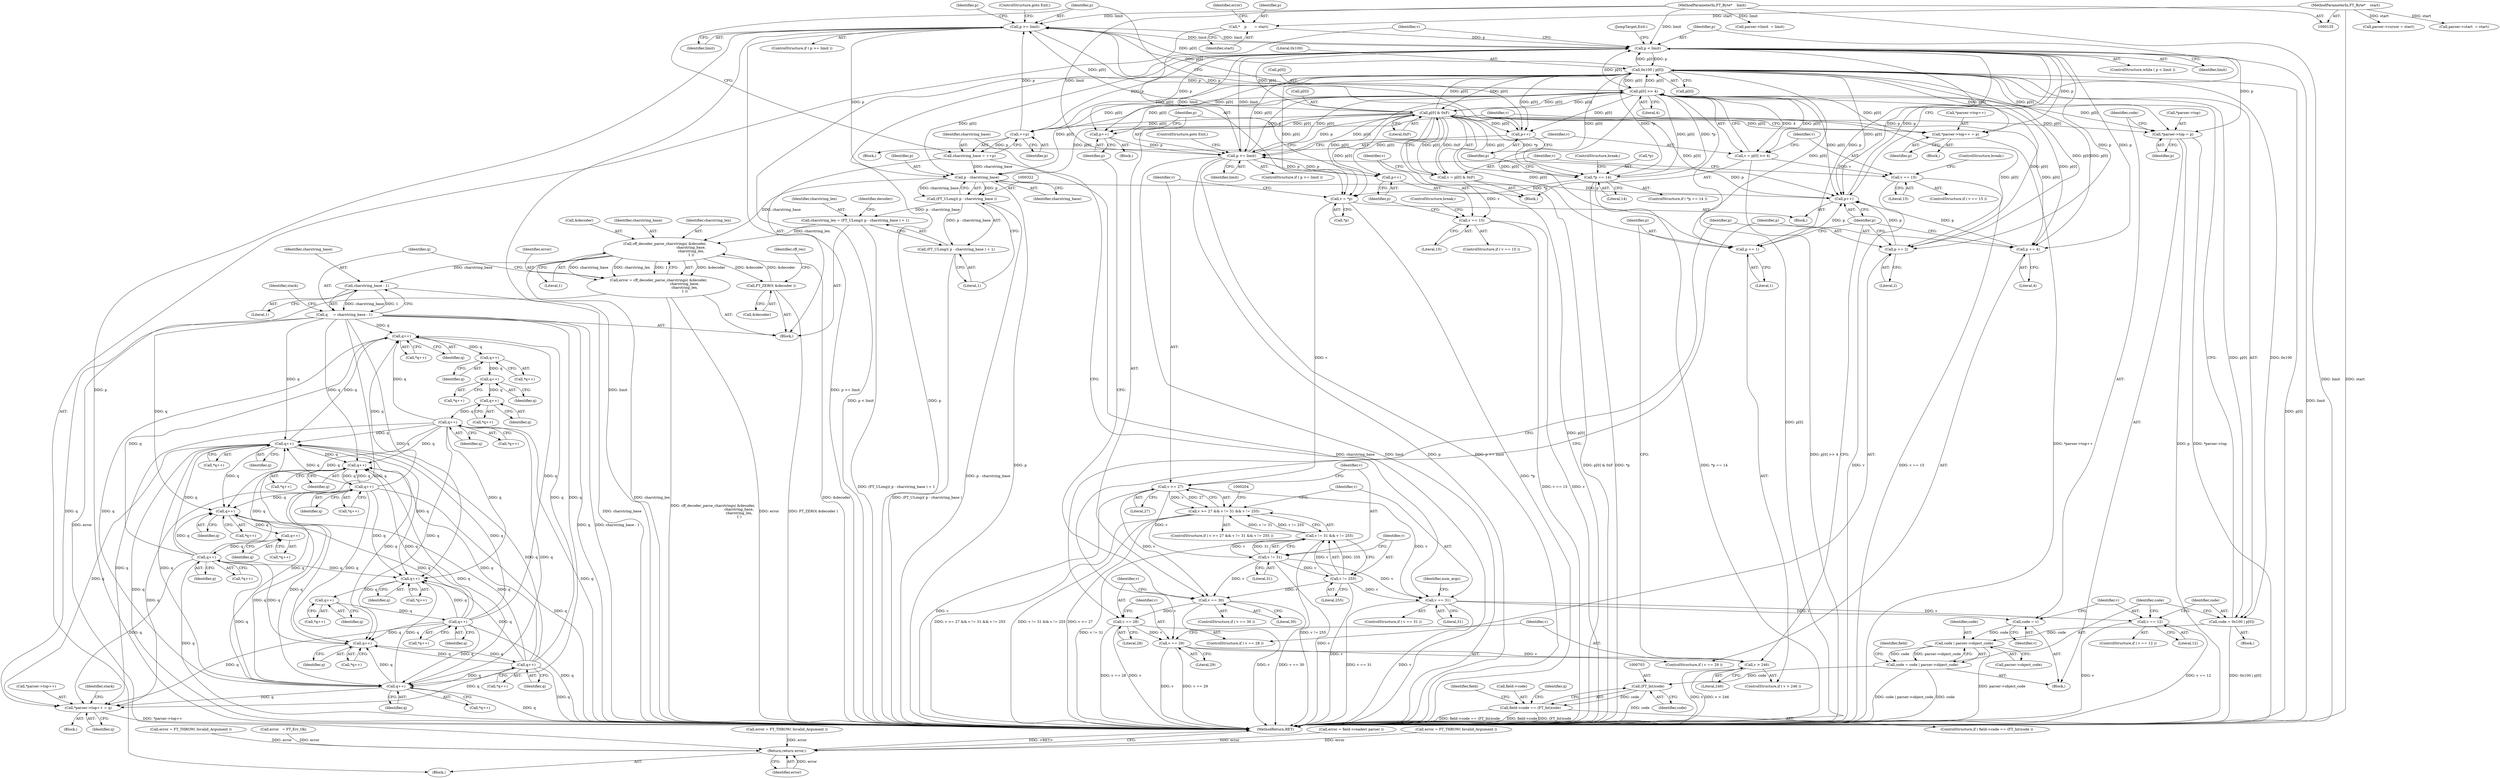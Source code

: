 digraph "1_savannah_beecf80a6deecbaf5d264d4f864451bde4fe98b8@pointer" {
"1000306" [label="(Call,p >= limit)"];
"1000675" [label="(Call,0x100 | p[0])"];
"1000239" [label="(Call,p[0] >> 4)"];
"1000251" [label="(Call,p[0] & 0xF)"];
"1000233" [label="(Call,p >= limit)"];
"1000261" [label="(Call,p++)"];
"1000228" [label="(Call,p++)"];
"1000179" [label="(Call,p < limit)"];
"1000141" [label="(Call,*    p       = start)"];
"1000137" [label="(MethodParameterIn,FT_Byte*    start)"];
"1000988" [label="(Call,p++)"];
"1000284" [label="(Call,p += 1)"];
"1000268" [label="(Call,p += 2)"];
"1000323" [label="(Call,p - charstring_base)"];
"1000306" [label="(Call,p >= limit)"];
"1000301" [label="(Call,++p)"];
"1000316" [label="(Call,p++)"];
"1000138" [label="(MethodParameterIn,FT_Byte*    limit)"];
"1000299" [label="(Call,charstring_base = ++p)"];
"1000276" [label="(Call,p += 4)"];
"1000311" [label="(Call,*p == 14)"];
"1000216" [label="(Call,*parser->top++ = p)"];
"1000184" [label="(Call,v = *p)"];
"1000190" [label="(Call,v >= 27)"];
"1000189" [label="(Call,v >= 27 && v != 31 && v != 255)"];
"1000194" [label="(Call,v != 31)"];
"1000193" [label="(Call,v != 31 && v != 255)"];
"1000197" [label="(Call,v != 255)"];
"1000224" [label="(Call,v == 30)"];
"1000265" [label="(Call,v == 28)"];
"1000273" [label="(Call,v == 29)"];
"1000281" [label="(Call,v > 246)"];
"1000289" [label="(Call,v == 31)"];
"1000665" [label="(Call,code = v)"];
"1000682" [label="(Call,code | parser->object_code)"];
"1000680" [label="(Call,code = code | parser->object_code)"];
"1000702" [label="(Call,(FT_Int)code)"];
"1000698" [label="(Call,field->code == (FT_Int)code)"];
"1000669" [label="(Call,v == 12)"];
"1000237" [label="(Call,v = p[0] >> 4)"];
"1000245" [label="(Call,v == 15)"];
"1000249" [label="(Call,v = p[0] & 0xF)"];
"1000257" [label="(Call,v == 15)"];
"1000321" [label="(Call,(FT_ULong)( p - charstring_base ))"];
"1000318" [label="(Call,charstring_len = (FT_ULong)( p - charstring_base ) + 1)"];
"1000363" [label="(Call,cff_decoder_parse_charstrings( &decoder,\n                                               charstring_base,\n                                               charstring_len,\n                                               1 ))"];
"1000327" [label="(Call,FT_ZERO( &decoder ))"];
"1000361" [label="(Call,error = cff_decoder_parse_charstrings( &decoder,\n                                               charstring_base,\n                                               charstring_len,\n                                               1 ))"];
"1000991" [label="(Return,return error;)"];
"1000371" [label="(Call,charstring_base - 1)"];
"1000369" [label="(Call,q     = charstring_base - 1)"];
"1000403" [label="(Call,*parser->top++ = q)"];
"1000452" [label="(Call,q++)"];
"1000457" [label="(Call,q++)"];
"1000466" [label="(Call,q++)"];
"1000475" [label="(Call,q++)"];
"1000484" [label="(Call,q++)"];
"1000503" [label="(Call,q++)"];
"1000518" [label="(Call,q++)"];
"1000531" [label="(Call,q++)"];
"1000550" [label="(Call,q++)"];
"1000555" [label="(Call,q++)"];
"1000564" [label="(Call,q++)"];
"1000579" [label="(Call,q++)"];
"1000594" [label="(Call,q++)"];
"1000607" [label="(Call,q++)"];
"1000620" [label="(Call,q++)"];
"1000625" [label="(Call,q++)"];
"1000634" [label="(Call,q++)"];
"1000320" [label="(Call,(FT_ULong)( p - charstring_base ) + 1)"];
"1000659" [label="(Call,*parser->top = p)"];
"1000673" [label="(Call,code = 0x100 | p[0])"];
"1000990" [label="(JumpTarget,Exit:)"];
"1000243" [label="(Literal,4)"];
"1000231" [label="(Block,)"];
"1000269" [label="(Identifier,p)"];
"1000229" [label="(Identifier,p)"];
"1000321" [label="(Call,(FT_ULong)( p - charstring_base ))"];
"1000200" [label="(Block,)"];
"1000222" [label="(Identifier,p)"];
"1000332" [label="(Identifier,cff_rec)"];
"1000452" [label="(Call,q++)"];
"1000284" [label="(Call,p += 1)"];
"1000660" [label="(Call,*parser->top)"];
"1000314" [label="(Literal,14)"];
"1000256" [label="(ControlStructure,if ( v == 15 ))"];
"1000554" [label="(Call,*q++)"];
"1000659" [label="(Call,*parser->top = p)"];
"1000266" [label="(Identifier,v)"];
"1000249" [label="(Call,v = p[0] & 0xF)"];
"1000262" [label="(Identifier,p)"];
"1000484" [label="(Call,q++)"];
"1000225" [label="(Identifier,v)"];
"1000672" [label="(Block,)"];
"1000404" [label="(Call,*parser->top++)"];
"1000283" [label="(Literal,246)"];
"1000994" [label="(Call,error = FT_THROW( Invalid_Argument ))"];
"1000709" [label="(Identifier,q)"];
"1000966" [label="(Call,error = field->reader( parser ))"];
"1000178" [label="(ControlStructure,while ( p < limit ))"];
"1000278" [label="(Literal,4)"];
"1000199" [label="(Literal,255)"];
"1000413" [label="(Identifier,stack)"];
"1000246" [label="(Identifier,v)"];
"1000580" [label="(Identifier,q)"];
"1000518" [label="(Call,q++)"];
"1000137" [label="(MethodParameterIn,FT_Byte*    start)"];
"1000289" [label="(Call,v == 31)"];
"1001000" [label="(Call,error = FT_THROW( Invalid_Argument ))"];
"1000188" [label="(ControlStructure,if ( v >= 27 && v != 31 && v != 255 ))"];
"1000370" [label="(Identifier,q)"];
"1000305" [label="(ControlStructure,if ( p >= limit ))"];
"1000228" [label="(Call,p++)"];
"1000309" [label="(ControlStructure,goto Exit;)"];
"1000259" [label="(Literal,15)"];
"1000234" [label="(Identifier,p)"];
"1000317" [label="(Identifier,p)"];
"1000620" [label="(Call,q++)"];
"1000319" [label="(Identifier,charstring_len)"];
"1000257" [label="(Call,v == 15)"];
"1000371" [label="(Call,charstring_base - 1)"];
"1000530" [label="(Call,*q++)"];
"1000550" [label="(Call,q++)"];
"1000316" [label="(Call,p++)"];
"1000311" [label="(Call,*p == 14)"];
"1000146" [label="(Identifier,error)"];
"1000292" [label="(Block,)"];
"1000275" [label="(Literal,29)"];
"1000328" [label="(Call,&decoder)"];
"1000465" [label="(Call,*q++)"];
"1000323" [label="(Call,p - charstring_base)"];
"1000280" [label="(ControlStructure,if ( v > 246 ))"];
"1000310" [label="(ControlStructure,if ( *p == 14 ))"];
"1000195" [label="(Identifier,v)"];
"1000665" [label="(Call,code = v)"];
"1000666" [label="(Identifier,code)"];
"1000245" [label="(Call,v == 15)"];
"1000403" [label="(Call,*parser->top++ = q)"];
"1000179" [label="(Call,p < limit)"];
"1000227" [label="(Block,)"];
"1000329" [label="(Identifier,decoder)"];
"1001011" [label="(MethodReturn,RET)"];
"1000474" [label="(Call,*q++)"];
"1000180" [label="(Identifier,p)"];
"1000626" [label="(Identifier,q)"];
"1000676" [label="(Literal,0x100)"];
"1000635" [label="(Identifier,q)"];
"1000173" [label="(Call,parser->cursor = start)"];
"1000325" [label="(Identifier,charstring_base)"];
"1000992" [label="(Identifier,error)"];
"1000451" [label="(Call,*q++)"];
"1000313" [label="(Identifier,p)"];
"1000519" [label="(Identifier,q)"];
"1000466" [label="(Call,q++)"];
"1000226" [label="(Literal,30)"];
"1000634" [label="(Call,q++)"];
"1000551" [label="(Identifier,q)"];
"1000244" [label="(ControlStructure,if ( v == 15 ))"];
"1000476" [label="(Identifier,q)"];
"1000555" [label="(Call,q++)"];
"1000264" [label="(ControlStructure,if ( v == 28 ))"];
"1000190" [label="(Call,v >= 27)"];
"1000633" [label="(Call,*q++)"];
"1001006" [label="(Call,error = FT_THROW( Invalid_Argument ))"];
"1000621" [label="(Identifier,q)"];
"1000261" [label="(Call,p++)"];
"1000138" [label="(MethodParameterIn,FT_Byte*    limit)"];
"1000607" [label="(Call,q++)"];
"1000304" [label="(Block,)"];
"1000143" [label="(Identifier,start)"];
"1000302" [label="(Identifier,p)"];
"1000644" [label="(Block,)"];
"1000606" [label="(Call,*q++)"];
"1000308" [label="(Identifier,limit)"];
"1000216" [label="(Call,*parser->top++ = p)"];
"1000285" [label="(Identifier,p)"];
"1000682" [label="(Call,code | parser->object_code)"];
"1000247" [label="(Literal,15)"];
"1000475" [label="(Call,q++)"];
"1000184" [label="(Call,v = *p)"];
"1000291" [label="(Literal,31)"];
"1000238" [label="(Identifier,v)"];
"1000367" [label="(Identifier,charstring_len)"];
"1000141" [label="(Call,*    p       = start)"];
"1000277" [label="(Identifier,p)"];
"1000250" [label="(Identifier,v)"];
"1000504" [label="(Identifier,q)"];
"1000988" [label="(Call,p++)"];
"1000624" [label="(Call,*q++)"];
"1000268" [label="(Call,p += 2)"];
"1000532" [label="(Identifier,q)"];
"1000191" [label="(Identifier,v)"];
"1000301" [label="(Call,++p)"];
"1000260" [label="(ControlStructure,break;)"];
"1000273" [label="(Call,v == 29)"];
"1000689" [label="(Identifier,field)"];
"1000698" [label="(Call,field->code == (FT_Int)code)"];
"1000288" [label="(ControlStructure,if ( v == 31 ))"];
"1000139" [label="(Block,)"];
"1000232" [label="(ControlStructure,if ( p >= limit ))"];
"1000251" [label="(Call,p[0] & 0xF)"];
"1000307" [label="(Identifier,p)"];
"1000318" [label="(Call,charstring_len = (FT_ULong)( p - charstring_base ) + 1)"];
"1000683" [label="(Identifier,code)"];
"1000324" [label="(Identifier,p)"];
"1000563" [label="(Call,*q++)"];
"1000270" [label="(Literal,2)"];
"1000233" [label="(Call,p >= limit)"];
"1000192" [label="(Literal,27)"];
"1000375" [label="(Identifier,stack)"];
"1000363" [label="(Call,cff_decoder_parse_charstrings( &decoder,\n                                               charstring_base,\n                                               charstring_len,\n                                               1 ))"];
"1000680" [label="(Call,code = code | parser->object_code)"];
"1000457" [label="(Call,q++)"];
"1000458" [label="(Identifier,q)"];
"1000565" [label="(Identifier,q)"];
"1000456" [label="(Call,*q++)"];
"1000385" [label="(Block,)"];
"1000198" [label="(Identifier,v)"];
"1000364" [label="(Call,&decoder)"];
"1000186" [label="(Call,*p)"];
"1000315" [label="(ControlStructure,break;)"];
"1000991" [label="(Return,return error;)"];
"1000193" [label="(Call,v != 31 && v != 255)"];
"1000306" [label="(Call,p >= limit)"];
"1000362" [label="(Identifier,error)"];
"1000664" [label="(Identifier,p)"];
"1000366" [label="(Identifier,charstring_base)"];
"1000704" [label="(Identifier,code)"];
"1000595" [label="(Identifier,q)"];
"1000326" [label="(Literal,1)"];
"1000267" [label="(Literal,28)"];
"1000668" [label="(ControlStructure,if ( v == 12 ))"];
"1000368" [label="(Literal,1)"];
"1000453" [label="(Identifier,q)"];
"1000217" [label="(Call,*parser->top++)"];
"1000549" [label="(Call,*q++)"];
"1000619" [label="(Call,*q++)"];
"1000185" [label="(Identifier,v)"];
"1000265" [label="(Call,v == 28)"];
"1000556" [label="(Identifier,q)"];
"1000695" [label="(Identifier,field)"];
"1000681" [label="(Identifier,code)"];
"1000239" [label="(Call,p[0] >> 4)"];
"1000697" [label="(ControlStructure,if ( field->code == (FT_Int)code ))"];
"1000189" [label="(Call,v >= 27 && v != 31 && v != 255)"];
"1000608" [label="(Identifier,q)"];
"1000168" [label="(Call,parser->limit  = limit)"];
"1000182" [label="(Block,)"];
"1000272" [label="(ControlStructure,if ( v == 29 ))"];
"1000258" [label="(Identifier,v)"];
"1000290" [label="(Identifier,v)"];
"1000674" [label="(Identifier,code)"];
"1000300" [label="(Identifier,charstring_base)"];
"1000197" [label="(Call,v != 255)"];
"1000281" [label="(Call,v > 246)"];
"1000531" [label="(Call,q++)"];
"1000276" [label="(Call,p += 4)"];
"1000648" [label="(Identifier,num_args)"];
"1000299" [label="(Call,charstring_base = ++p)"];
"1000223" [label="(ControlStructure,if ( v == 30 ))"];
"1000373" [label="(Literal,1)"];
"1000237" [label="(Call,v = p[0] >> 4)"];
"1000593" [label="(Call,*q++)"];
"1000235" [label="(Identifier,limit)"];
"1000671" [label="(Literal,12)"];
"1000145" [label="(Call,error   = FT_Err_Ok)"];
"1000194" [label="(Call,v != 31)"];
"1000274" [label="(Identifier,v)"];
"1000485" [label="(Identifier,q)"];
"1000327" [label="(Call,FT_ZERO( &decoder ))"];
"1000248" [label="(ControlStructure,break;)"];
"1000286" [label="(Literal,1)"];
"1000252" [label="(Call,p[0])"];
"1000684" [label="(Call,parser->object_code)"];
"1000502" [label="(Call,*q++)"];
"1000361" [label="(Call,error = cff_decoder_parse_charstrings( &decoder,\n                                               charstring_base,\n                                               charstring_len,\n                                               1 ))"];
"1000564" [label="(Call,q++)"];
"1000667" [label="(Identifier,v)"];
"1000579" [label="(Call,q++)"];
"1000224" [label="(Call,v == 30)"];
"1000517" [label="(Call,*q++)"];
"1000677" [label="(Call,p[0])"];
"1000369" [label="(Call,q     = charstring_base - 1)"];
"1000181" [label="(Identifier,limit)"];
"1000594" [label="(Call,q++)"];
"1000673" [label="(Call,code = 0x100 | p[0])"];
"1000372" [label="(Identifier,charstring_base)"];
"1000503" [label="(Call,q++)"];
"1000236" [label="(ControlStructure,goto Exit;)"];
"1000670" [label="(Identifier,v)"];
"1000240" [label="(Call,p[0])"];
"1000312" [label="(Call,*p)"];
"1000467" [label="(Identifier,q)"];
"1000483" [label="(Call,*q++)"];
"1000142" [label="(Identifier,p)"];
"1000989" [label="(Identifier,p)"];
"1000282" [label="(Identifier,v)"];
"1000669" [label="(Call,v == 12)"];
"1000625" [label="(Call,q++)"];
"1000578" [label="(Call,*q++)"];
"1000196" [label="(Literal,31)"];
"1000699" [label="(Call,field->code)"];
"1000409" [label="(Identifier,q)"];
"1000320" [label="(Call,(FT_ULong)( p - charstring_base ) + 1)"];
"1000255" [label="(Literal,0xF)"];
"1000675" [label="(Call,0x100 | p[0])"];
"1000702" [label="(Call,(FT_Int)code)"];
"1000163" [label="(Call,parser->start  = start)"];
"1000306" -> "1000305"  [label="AST: "];
"1000306" -> "1000308"  [label="CFG: "];
"1000307" -> "1000306"  [label="AST: "];
"1000308" -> "1000306"  [label="AST: "];
"1000309" -> "1000306"  [label="CFG: "];
"1000313" -> "1000306"  [label="CFG: "];
"1000306" -> "1001011"  [label="DDG: p"];
"1000306" -> "1001011"  [label="DDG: p >= limit"];
"1000306" -> "1001011"  [label="DDG: limit"];
"1000306" -> "1000179"  [label="DDG: limit"];
"1000675" -> "1000306"  [label="DDG: p[0]"];
"1000239" -> "1000306"  [label="DDG: p[0]"];
"1000251" -> "1000306"  [label="DDG: p[0]"];
"1000301" -> "1000306"  [label="DDG: p"];
"1000316" -> "1000306"  [label="DDG: p"];
"1000179" -> "1000306"  [label="DDG: limit"];
"1000138" -> "1000306"  [label="DDG: limit"];
"1000306" -> "1000316"  [label="DDG: p"];
"1000306" -> "1000323"  [label="DDG: p"];
"1000675" -> "1000673"  [label="AST: "];
"1000675" -> "1000677"  [label="CFG: "];
"1000676" -> "1000675"  [label="AST: "];
"1000677" -> "1000675"  [label="AST: "];
"1000673" -> "1000675"  [label="CFG: "];
"1000675" -> "1001011"  [label="DDG: p[0]"];
"1000675" -> "1000179"  [label="DDG: p[0]"];
"1000675" -> "1000184"  [label="DDG: p[0]"];
"1000675" -> "1000216"  [label="DDG: p[0]"];
"1000675" -> "1000228"  [label="DDG: p[0]"];
"1000675" -> "1000233"  [label="DDG: p[0]"];
"1000675" -> "1000239"  [label="DDG: p[0]"];
"1000675" -> "1000251"  [label="DDG: p[0]"];
"1000675" -> "1000268"  [label="DDG: p[0]"];
"1000675" -> "1000276"  [label="DDG: p[0]"];
"1000675" -> "1000284"  [label="DDG: p[0]"];
"1000675" -> "1000301"  [label="DDG: p[0]"];
"1000675" -> "1000311"  [label="DDG: p[0]"];
"1000675" -> "1000316"  [label="DDG: p[0]"];
"1000675" -> "1000323"  [label="DDG: p[0]"];
"1000675" -> "1000659"  [label="DDG: p[0]"];
"1000675" -> "1000673"  [label="DDG: 0x100"];
"1000675" -> "1000673"  [label="DDG: p[0]"];
"1000239" -> "1000675"  [label="DDG: p[0]"];
"1000251" -> "1000675"  [label="DDG: p[0]"];
"1000311" -> "1000675"  [label="DDG: *p"];
"1000179" -> "1000675"  [label="DDG: p"];
"1000675" -> "1000988"  [label="DDG: p[0]"];
"1000239" -> "1000237"  [label="AST: "];
"1000239" -> "1000243"  [label="CFG: "];
"1000240" -> "1000239"  [label="AST: "];
"1000243" -> "1000239"  [label="AST: "];
"1000237" -> "1000239"  [label="CFG: "];
"1000239" -> "1001011"  [label="DDG: p[0]"];
"1000239" -> "1000179"  [label="DDG: p[0]"];
"1000239" -> "1000184"  [label="DDG: p[0]"];
"1000239" -> "1000216"  [label="DDG: p[0]"];
"1000239" -> "1000228"  [label="DDG: p[0]"];
"1000239" -> "1000233"  [label="DDG: p[0]"];
"1000239" -> "1000237"  [label="DDG: p[0]"];
"1000239" -> "1000237"  [label="DDG: 4"];
"1000251" -> "1000239"  [label="DDG: p[0]"];
"1000233" -> "1000239"  [label="DDG: p"];
"1000311" -> "1000239"  [label="DDG: *p"];
"1000239" -> "1000251"  [label="DDG: p[0]"];
"1000239" -> "1000268"  [label="DDG: p[0]"];
"1000239" -> "1000276"  [label="DDG: p[0]"];
"1000239" -> "1000284"  [label="DDG: p[0]"];
"1000239" -> "1000301"  [label="DDG: p[0]"];
"1000239" -> "1000311"  [label="DDG: p[0]"];
"1000239" -> "1000316"  [label="DDG: p[0]"];
"1000239" -> "1000323"  [label="DDG: p[0]"];
"1000239" -> "1000659"  [label="DDG: p[0]"];
"1000239" -> "1000988"  [label="DDG: p[0]"];
"1000251" -> "1000249"  [label="AST: "];
"1000251" -> "1000255"  [label="CFG: "];
"1000252" -> "1000251"  [label="AST: "];
"1000255" -> "1000251"  [label="AST: "];
"1000249" -> "1000251"  [label="CFG: "];
"1000251" -> "1001011"  [label="DDG: p[0]"];
"1000251" -> "1000179"  [label="DDG: p[0]"];
"1000251" -> "1000184"  [label="DDG: p[0]"];
"1000251" -> "1000216"  [label="DDG: p[0]"];
"1000251" -> "1000228"  [label="DDG: p[0]"];
"1000251" -> "1000233"  [label="DDG: p[0]"];
"1000251" -> "1000249"  [label="DDG: p[0]"];
"1000251" -> "1000249"  [label="DDG: 0xF"];
"1000233" -> "1000251"  [label="DDG: p"];
"1000311" -> "1000251"  [label="DDG: *p"];
"1000251" -> "1000261"  [label="DDG: p[0]"];
"1000251" -> "1000268"  [label="DDG: p[0]"];
"1000251" -> "1000276"  [label="DDG: p[0]"];
"1000251" -> "1000284"  [label="DDG: p[0]"];
"1000251" -> "1000301"  [label="DDG: p[0]"];
"1000251" -> "1000311"  [label="DDG: p[0]"];
"1000251" -> "1000316"  [label="DDG: p[0]"];
"1000251" -> "1000323"  [label="DDG: p[0]"];
"1000251" -> "1000659"  [label="DDG: p[0]"];
"1000251" -> "1000988"  [label="DDG: p[0]"];
"1000233" -> "1000232"  [label="AST: "];
"1000233" -> "1000235"  [label="CFG: "];
"1000234" -> "1000233"  [label="AST: "];
"1000235" -> "1000233"  [label="AST: "];
"1000236" -> "1000233"  [label="CFG: "];
"1000238" -> "1000233"  [label="CFG: "];
"1000233" -> "1001011"  [label="DDG: p >= limit"];
"1000233" -> "1001011"  [label="DDG: limit"];
"1000233" -> "1001011"  [label="DDG: p"];
"1000233" -> "1000179"  [label="DDG: limit"];
"1000261" -> "1000233"  [label="DDG: p"];
"1000228" -> "1000233"  [label="DDG: p"];
"1000179" -> "1000233"  [label="DDG: limit"];
"1000138" -> "1000233"  [label="DDG: limit"];
"1000233" -> "1000261"  [label="DDG: p"];
"1000233" -> "1000988"  [label="DDG: p"];
"1000261" -> "1000231"  [label="AST: "];
"1000261" -> "1000262"  [label="CFG: "];
"1000262" -> "1000261"  [label="AST: "];
"1000234" -> "1000261"  [label="CFG: "];
"1000228" -> "1000227"  [label="AST: "];
"1000228" -> "1000229"  [label="CFG: "];
"1000229" -> "1000228"  [label="AST: "];
"1000234" -> "1000228"  [label="CFG: "];
"1000179" -> "1000228"  [label="DDG: p"];
"1000179" -> "1000178"  [label="AST: "];
"1000179" -> "1000181"  [label="CFG: "];
"1000180" -> "1000179"  [label="AST: "];
"1000181" -> "1000179"  [label="AST: "];
"1000185" -> "1000179"  [label="CFG: "];
"1000990" -> "1000179"  [label="CFG: "];
"1000179" -> "1001011"  [label="DDG: p < limit"];
"1000179" -> "1001011"  [label="DDG: limit"];
"1000179" -> "1001011"  [label="DDG: p"];
"1000141" -> "1000179"  [label="DDG: p"];
"1000988" -> "1000179"  [label="DDG: p"];
"1000138" -> "1000179"  [label="DDG: limit"];
"1000179" -> "1000216"  [label="DDG: p"];
"1000179" -> "1000268"  [label="DDG: p"];
"1000179" -> "1000276"  [label="DDG: p"];
"1000179" -> "1000284"  [label="DDG: p"];
"1000179" -> "1000301"  [label="DDG: p"];
"1000179" -> "1000659"  [label="DDG: p"];
"1000179" -> "1000988"  [label="DDG: p"];
"1000141" -> "1000139"  [label="AST: "];
"1000141" -> "1000143"  [label="CFG: "];
"1000142" -> "1000141"  [label="AST: "];
"1000143" -> "1000141"  [label="AST: "];
"1000146" -> "1000141"  [label="CFG: "];
"1000137" -> "1000141"  [label="DDG: start"];
"1000137" -> "1000135"  [label="AST: "];
"1000137" -> "1001011"  [label="DDG: start"];
"1000137" -> "1000163"  [label="DDG: start"];
"1000137" -> "1000173"  [label="DDG: start"];
"1000988" -> "1000182"  [label="AST: "];
"1000988" -> "1000989"  [label="CFG: "];
"1000989" -> "1000988"  [label="AST: "];
"1000180" -> "1000988"  [label="CFG: "];
"1000284" -> "1000988"  [label="DDG: p"];
"1000268" -> "1000988"  [label="DDG: p"];
"1000323" -> "1000988"  [label="DDG: p"];
"1000276" -> "1000988"  [label="DDG: p"];
"1000284" -> "1000280"  [label="AST: "];
"1000284" -> "1000286"  [label="CFG: "];
"1000285" -> "1000284"  [label="AST: "];
"1000286" -> "1000284"  [label="AST: "];
"1000989" -> "1000284"  [label="CFG: "];
"1000268" -> "1000264"  [label="AST: "];
"1000268" -> "1000270"  [label="CFG: "];
"1000269" -> "1000268"  [label="AST: "];
"1000270" -> "1000268"  [label="AST: "];
"1000989" -> "1000268"  [label="CFG: "];
"1000323" -> "1000321"  [label="AST: "];
"1000323" -> "1000325"  [label="CFG: "];
"1000324" -> "1000323"  [label="AST: "];
"1000325" -> "1000323"  [label="AST: "];
"1000321" -> "1000323"  [label="CFG: "];
"1000323" -> "1001011"  [label="DDG: p"];
"1000323" -> "1000321"  [label="DDG: p"];
"1000323" -> "1000321"  [label="DDG: charstring_base"];
"1000299" -> "1000323"  [label="DDG: charstring_base"];
"1000323" -> "1000363"  [label="DDG: charstring_base"];
"1000301" -> "1000299"  [label="AST: "];
"1000301" -> "1000302"  [label="CFG: "];
"1000302" -> "1000301"  [label="AST: "];
"1000299" -> "1000301"  [label="CFG: "];
"1000301" -> "1000299"  [label="DDG: p"];
"1000316" -> "1000304"  [label="AST: "];
"1000316" -> "1000317"  [label="CFG: "];
"1000317" -> "1000316"  [label="AST: "];
"1000307" -> "1000316"  [label="CFG: "];
"1000138" -> "1000135"  [label="AST: "];
"1000138" -> "1001011"  [label="DDG: limit"];
"1000138" -> "1000168"  [label="DDG: limit"];
"1000299" -> "1000292"  [label="AST: "];
"1000300" -> "1000299"  [label="AST: "];
"1000307" -> "1000299"  [label="CFG: "];
"1000299" -> "1001011"  [label="DDG: charstring_base"];
"1000276" -> "1000272"  [label="AST: "];
"1000276" -> "1000278"  [label="CFG: "];
"1000277" -> "1000276"  [label="AST: "];
"1000278" -> "1000276"  [label="AST: "];
"1000989" -> "1000276"  [label="CFG: "];
"1000311" -> "1000310"  [label="AST: "];
"1000311" -> "1000314"  [label="CFG: "];
"1000312" -> "1000311"  [label="AST: "];
"1000314" -> "1000311"  [label="AST: "];
"1000315" -> "1000311"  [label="CFG: "];
"1000317" -> "1000311"  [label="CFG: "];
"1000311" -> "1001011"  [label="DDG: *p"];
"1000311" -> "1001011"  [label="DDG: *p == 14"];
"1000311" -> "1000184"  [label="DDG: *p"];
"1000216" -> "1000200"  [label="AST: "];
"1000216" -> "1000222"  [label="CFG: "];
"1000217" -> "1000216"  [label="AST: "];
"1000222" -> "1000216"  [label="AST: "];
"1000225" -> "1000216"  [label="CFG: "];
"1000216" -> "1001011"  [label="DDG: *parser->top++"];
"1000184" -> "1000182"  [label="AST: "];
"1000184" -> "1000186"  [label="CFG: "];
"1000185" -> "1000184"  [label="AST: "];
"1000186" -> "1000184"  [label="AST: "];
"1000191" -> "1000184"  [label="CFG: "];
"1000184" -> "1001011"  [label="DDG: *p"];
"1000184" -> "1000190"  [label="DDG: v"];
"1000190" -> "1000189"  [label="AST: "];
"1000190" -> "1000192"  [label="CFG: "];
"1000191" -> "1000190"  [label="AST: "];
"1000192" -> "1000190"  [label="AST: "];
"1000195" -> "1000190"  [label="CFG: "];
"1000189" -> "1000190"  [label="CFG: "];
"1000190" -> "1001011"  [label="DDG: v"];
"1000190" -> "1000189"  [label="DDG: v"];
"1000190" -> "1000189"  [label="DDG: 27"];
"1000190" -> "1000194"  [label="DDG: v"];
"1000190" -> "1000224"  [label="DDG: v"];
"1000190" -> "1000289"  [label="DDG: v"];
"1000189" -> "1000188"  [label="AST: "];
"1000189" -> "1000193"  [label="CFG: "];
"1000193" -> "1000189"  [label="AST: "];
"1000204" -> "1000189"  [label="CFG: "];
"1000290" -> "1000189"  [label="CFG: "];
"1000189" -> "1001011"  [label="DDG: v >= 27"];
"1000189" -> "1001011"  [label="DDG: v >= 27 && v != 31 && v != 255"];
"1000189" -> "1001011"  [label="DDG: v != 31 && v != 255"];
"1000193" -> "1000189"  [label="DDG: v != 31"];
"1000193" -> "1000189"  [label="DDG: v != 255"];
"1000194" -> "1000193"  [label="AST: "];
"1000194" -> "1000196"  [label="CFG: "];
"1000195" -> "1000194"  [label="AST: "];
"1000196" -> "1000194"  [label="AST: "];
"1000198" -> "1000194"  [label="CFG: "];
"1000193" -> "1000194"  [label="CFG: "];
"1000194" -> "1001011"  [label="DDG: v"];
"1000194" -> "1000193"  [label="DDG: v"];
"1000194" -> "1000193"  [label="DDG: 31"];
"1000194" -> "1000197"  [label="DDG: v"];
"1000194" -> "1000224"  [label="DDG: v"];
"1000194" -> "1000289"  [label="DDG: v"];
"1000193" -> "1000197"  [label="CFG: "];
"1000197" -> "1000193"  [label="AST: "];
"1000193" -> "1001011"  [label="DDG: v != 31"];
"1000193" -> "1001011"  [label="DDG: v != 255"];
"1000197" -> "1000193"  [label="DDG: v"];
"1000197" -> "1000193"  [label="DDG: 255"];
"1000197" -> "1000199"  [label="CFG: "];
"1000198" -> "1000197"  [label="AST: "];
"1000199" -> "1000197"  [label="AST: "];
"1000197" -> "1001011"  [label="DDG: v"];
"1000197" -> "1000224"  [label="DDG: v"];
"1000197" -> "1000289"  [label="DDG: v"];
"1000224" -> "1000223"  [label="AST: "];
"1000224" -> "1000226"  [label="CFG: "];
"1000225" -> "1000224"  [label="AST: "];
"1000226" -> "1000224"  [label="AST: "];
"1000229" -> "1000224"  [label="CFG: "];
"1000266" -> "1000224"  [label="CFG: "];
"1000224" -> "1001011"  [label="DDG: v"];
"1000224" -> "1001011"  [label="DDG: v == 30"];
"1000224" -> "1000265"  [label="DDG: v"];
"1000265" -> "1000264"  [label="AST: "];
"1000265" -> "1000267"  [label="CFG: "];
"1000266" -> "1000265"  [label="AST: "];
"1000267" -> "1000265"  [label="AST: "];
"1000269" -> "1000265"  [label="CFG: "];
"1000274" -> "1000265"  [label="CFG: "];
"1000265" -> "1001011"  [label="DDG: v == 28"];
"1000265" -> "1001011"  [label="DDG: v"];
"1000265" -> "1000273"  [label="DDG: v"];
"1000273" -> "1000272"  [label="AST: "];
"1000273" -> "1000275"  [label="CFG: "];
"1000274" -> "1000273"  [label="AST: "];
"1000275" -> "1000273"  [label="AST: "];
"1000277" -> "1000273"  [label="CFG: "];
"1000282" -> "1000273"  [label="CFG: "];
"1000273" -> "1001011"  [label="DDG: v"];
"1000273" -> "1001011"  [label="DDG: v == 29"];
"1000273" -> "1000281"  [label="DDG: v"];
"1000281" -> "1000280"  [label="AST: "];
"1000281" -> "1000283"  [label="CFG: "];
"1000282" -> "1000281"  [label="AST: "];
"1000283" -> "1000281"  [label="AST: "];
"1000285" -> "1000281"  [label="CFG: "];
"1000989" -> "1000281"  [label="CFG: "];
"1000281" -> "1001011"  [label="DDG: v"];
"1000281" -> "1001011"  [label="DDG: v > 246"];
"1000289" -> "1000288"  [label="AST: "];
"1000289" -> "1000291"  [label="CFG: "];
"1000290" -> "1000289"  [label="AST: "];
"1000291" -> "1000289"  [label="AST: "];
"1000300" -> "1000289"  [label="CFG: "];
"1000648" -> "1000289"  [label="CFG: "];
"1000289" -> "1001011"  [label="DDG: v"];
"1000289" -> "1001011"  [label="DDG: v == 31"];
"1000289" -> "1000665"  [label="DDG: v"];
"1000289" -> "1000669"  [label="DDG: v"];
"1000665" -> "1000644"  [label="AST: "];
"1000665" -> "1000667"  [label="CFG: "];
"1000666" -> "1000665"  [label="AST: "];
"1000667" -> "1000665"  [label="AST: "];
"1000670" -> "1000665"  [label="CFG: "];
"1000665" -> "1000682"  [label="DDG: code"];
"1000682" -> "1000680"  [label="AST: "];
"1000682" -> "1000684"  [label="CFG: "];
"1000683" -> "1000682"  [label="AST: "];
"1000684" -> "1000682"  [label="AST: "];
"1000680" -> "1000682"  [label="CFG: "];
"1000682" -> "1001011"  [label="DDG: parser->object_code"];
"1000682" -> "1000680"  [label="DDG: code"];
"1000682" -> "1000680"  [label="DDG: parser->object_code"];
"1000673" -> "1000682"  [label="DDG: code"];
"1000680" -> "1000644"  [label="AST: "];
"1000681" -> "1000680"  [label="AST: "];
"1000689" -> "1000680"  [label="CFG: "];
"1000680" -> "1001011"  [label="DDG: code"];
"1000680" -> "1001011"  [label="DDG: code | parser->object_code"];
"1000680" -> "1000702"  [label="DDG: code"];
"1000702" -> "1000698"  [label="AST: "];
"1000702" -> "1000704"  [label="CFG: "];
"1000703" -> "1000702"  [label="AST: "];
"1000704" -> "1000702"  [label="AST: "];
"1000698" -> "1000702"  [label="CFG: "];
"1000702" -> "1001011"  [label="DDG: code"];
"1000702" -> "1000698"  [label="DDG: code"];
"1000698" -> "1000697"  [label="AST: "];
"1000699" -> "1000698"  [label="AST: "];
"1000709" -> "1000698"  [label="CFG: "];
"1000695" -> "1000698"  [label="CFG: "];
"1000698" -> "1001011"  [label="DDG: field->code"];
"1000698" -> "1001011"  [label="DDG: (FT_Int)code"];
"1000698" -> "1001011"  [label="DDG: field->code == (FT_Int)code"];
"1000669" -> "1000668"  [label="AST: "];
"1000669" -> "1000671"  [label="CFG: "];
"1000670" -> "1000669"  [label="AST: "];
"1000671" -> "1000669"  [label="AST: "];
"1000674" -> "1000669"  [label="CFG: "];
"1000681" -> "1000669"  [label="CFG: "];
"1000669" -> "1001011"  [label="DDG: v"];
"1000669" -> "1001011"  [label="DDG: v == 12"];
"1000237" -> "1000231"  [label="AST: "];
"1000238" -> "1000237"  [label="AST: "];
"1000246" -> "1000237"  [label="CFG: "];
"1000237" -> "1001011"  [label="DDG: p[0] >> 4"];
"1000237" -> "1000245"  [label="DDG: v"];
"1000245" -> "1000244"  [label="AST: "];
"1000245" -> "1000247"  [label="CFG: "];
"1000246" -> "1000245"  [label="AST: "];
"1000247" -> "1000245"  [label="AST: "];
"1000248" -> "1000245"  [label="CFG: "];
"1000250" -> "1000245"  [label="CFG: "];
"1000245" -> "1001011"  [label="DDG: v == 15"];
"1000245" -> "1001011"  [label="DDG: v"];
"1000249" -> "1000231"  [label="AST: "];
"1000250" -> "1000249"  [label="AST: "];
"1000258" -> "1000249"  [label="CFG: "];
"1000249" -> "1001011"  [label="DDG: p[0] & 0xF"];
"1000249" -> "1000257"  [label="DDG: v"];
"1000257" -> "1000256"  [label="AST: "];
"1000257" -> "1000259"  [label="CFG: "];
"1000258" -> "1000257"  [label="AST: "];
"1000259" -> "1000257"  [label="AST: "];
"1000260" -> "1000257"  [label="CFG: "];
"1000262" -> "1000257"  [label="CFG: "];
"1000257" -> "1001011"  [label="DDG: v"];
"1000257" -> "1001011"  [label="DDG: v == 15"];
"1000321" -> "1000320"  [label="AST: "];
"1000322" -> "1000321"  [label="AST: "];
"1000326" -> "1000321"  [label="CFG: "];
"1000321" -> "1001011"  [label="DDG: p - charstring_base"];
"1000321" -> "1000318"  [label="DDG: p - charstring_base"];
"1000321" -> "1000320"  [label="DDG: p - charstring_base"];
"1000318" -> "1000292"  [label="AST: "];
"1000318" -> "1000320"  [label="CFG: "];
"1000319" -> "1000318"  [label="AST: "];
"1000320" -> "1000318"  [label="AST: "];
"1000329" -> "1000318"  [label="CFG: "];
"1000318" -> "1001011"  [label="DDG: (FT_ULong)( p - charstring_base ) + 1"];
"1000318" -> "1000363"  [label="DDG: charstring_len"];
"1000363" -> "1000361"  [label="AST: "];
"1000363" -> "1000368"  [label="CFG: "];
"1000364" -> "1000363"  [label="AST: "];
"1000366" -> "1000363"  [label="AST: "];
"1000367" -> "1000363"  [label="AST: "];
"1000368" -> "1000363"  [label="AST: "];
"1000361" -> "1000363"  [label="CFG: "];
"1000363" -> "1001011"  [label="DDG: &decoder"];
"1000363" -> "1001011"  [label="DDG: charstring_len"];
"1000363" -> "1000327"  [label="DDG: &decoder"];
"1000363" -> "1000361"  [label="DDG: &decoder"];
"1000363" -> "1000361"  [label="DDG: charstring_base"];
"1000363" -> "1000361"  [label="DDG: charstring_len"];
"1000363" -> "1000361"  [label="DDG: 1"];
"1000327" -> "1000363"  [label="DDG: &decoder"];
"1000363" -> "1000371"  [label="DDG: charstring_base"];
"1000327" -> "1000292"  [label="AST: "];
"1000327" -> "1000328"  [label="CFG: "];
"1000328" -> "1000327"  [label="AST: "];
"1000332" -> "1000327"  [label="CFG: "];
"1000327" -> "1001011"  [label="DDG: FT_ZERO( &decoder )"];
"1000361" -> "1000292"  [label="AST: "];
"1000362" -> "1000361"  [label="AST: "];
"1000370" -> "1000361"  [label="CFG: "];
"1000361" -> "1001011"  [label="DDG: error"];
"1000361" -> "1001011"  [label="DDG: cff_decoder_parse_charstrings( &decoder,\n                                               charstring_base,\n                                               charstring_len,\n                                               1 )"];
"1000361" -> "1000991"  [label="DDG: error"];
"1000991" -> "1000139"  [label="AST: "];
"1000991" -> "1000992"  [label="CFG: "];
"1000992" -> "1000991"  [label="AST: "];
"1001011" -> "1000991"  [label="CFG: "];
"1000991" -> "1001011"  [label="DDG: <RET>"];
"1000992" -> "1000991"  [label="DDG: error"];
"1001006" -> "1000991"  [label="DDG: error"];
"1000966" -> "1000991"  [label="DDG: error"];
"1001000" -> "1000991"  [label="DDG: error"];
"1000145" -> "1000991"  [label="DDG: error"];
"1000994" -> "1000991"  [label="DDG: error"];
"1000371" -> "1000369"  [label="AST: "];
"1000371" -> "1000373"  [label="CFG: "];
"1000372" -> "1000371"  [label="AST: "];
"1000373" -> "1000371"  [label="AST: "];
"1000369" -> "1000371"  [label="CFG: "];
"1000371" -> "1001011"  [label="DDG: charstring_base"];
"1000371" -> "1000369"  [label="DDG: charstring_base"];
"1000371" -> "1000369"  [label="DDG: 1"];
"1000369" -> "1000292"  [label="AST: "];
"1000370" -> "1000369"  [label="AST: "];
"1000375" -> "1000369"  [label="CFG: "];
"1000369" -> "1001011"  [label="DDG: q"];
"1000369" -> "1001011"  [label="DDG: charstring_base - 1"];
"1000369" -> "1000403"  [label="DDG: q"];
"1000369" -> "1000452"  [label="DDG: q"];
"1000369" -> "1000503"  [label="DDG: q"];
"1000369" -> "1000518"  [label="DDG: q"];
"1000369" -> "1000550"  [label="DDG: q"];
"1000369" -> "1000579"  [label="DDG: q"];
"1000369" -> "1000594"  [label="DDG: q"];
"1000369" -> "1000620"  [label="DDG: q"];
"1000403" -> "1000385"  [label="AST: "];
"1000403" -> "1000409"  [label="CFG: "];
"1000404" -> "1000403"  [label="AST: "];
"1000409" -> "1000403"  [label="AST: "];
"1000413" -> "1000403"  [label="CFG: "];
"1000403" -> "1001011"  [label="DDG: *parser->top++"];
"1000579" -> "1000403"  [label="DDG: q"];
"1000607" -> "1000403"  [label="DDG: q"];
"1000634" -> "1000403"  [label="DDG: q"];
"1000564" -> "1000403"  [label="DDG: q"];
"1000503" -> "1000403"  [label="DDG: q"];
"1000531" -> "1000403"  [label="DDG: q"];
"1000484" -> "1000403"  [label="DDG: q"];
"1000452" -> "1000451"  [label="AST: "];
"1000452" -> "1000453"  [label="CFG: "];
"1000453" -> "1000452"  [label="AST: "];
"1000451" -> "1000452"  [label="CFG: "];
"1000579" -> "1000452"  [label="DDG: q"];
"1000607" -> "1000452"  [label="DDG: q"];
"1000634" -> "1000452"  [label="DDG: q"];
"1000564" -> "1000452"  [label="DDG: q"];
"1000503" -> "1000452"  [label="DDG: q"];
"1000531" -> "1000452"  [label="DDG: q"];
"1000484" -> "1000452"  [label="DDG: q"];
"1000452" -> "1000457"  [label="DDG: q"];
"1000457" -> "1000456"  [label="AST: "];
"1000457" -> "1000458"  [label="CFG: "];
"1000458" -> "1000457"  [label="AST: "];
"1000456" -> "1000457"  [label="CFG: "];
"1000457" -> "1000466"  [label="DDG: q"];
"1000466" -> "1000465"  [label="AST: "];
"1000466" -> "1000467"  [label="CFG: "];
"1000467" -> "1000466"  [label="AST: "];
"1000465" -> "1000466"  [label="CFG: "];
"1000466" -> "1000475"  [label="DDG: q"];
"1000475" -> "1000474"  [label="AST: "];
"1000475" -> "1000476"  [label="CFG: "];
"1000476" -> "1000475"  [label="AST: "];
"1000474" -> "1000475"  [label="CFG: "];
"1000475" -> "1000484"  [label="DDG: q"];
"1000484" -> "1000483"  [label="AST: "];
"1000484" -> "1000485"  [label="CFG: "];
"1000485" -> "1000484"  [label="AST: "];
"1000483" -> "1000484"  [label="CFG: "];
"1000484" -> "1001011"  [label="DDG: q"];
"1000484" -> "1000503"  [label="DDG: q"];
"1000484" -> "1000518"  [label="DDG: q"];
"1000484" -> "1000550"  [label="DDG: q"];
"1000484" -> "1000579"  [label="DDG: q"];
"1000484" -> "1000594"  [label="DDG: q"];
"1000484" -> "1000620"  [label="DDG: q"];
"1000503" -> "1000502"  [label="AST: "];
"1000503" -> "1000504"  [label="CFG: "];
"1000504" -> "1000503"  [label="AST: "];
"1000502" -> "1000503"  [label="CFG: "];
"1000503" -> "1001011"  [label="DDG: q"];
"1000579" -> "1000503"  [label="DDG: q"];
"1000607" -> "1000503"  [label="DDG: q"];
"1000634" -> "1000503"  [label="DDG: q"];
"1000564" -> "1000503"  [label="DDG: q"];
"1000531" -> "1000503"  [label="DDG: q"];
"1000503" -> "1000518"  [label="DDG: q"];
"1000503" -> "1000550"  [label="DDG: q"];
"1000503" -> "1000579"  [label="DDG: q"];
"1000503" -> "1000594"  [label="DDG: q"];
"1000503" -> "1000620"  [label="DDG: q"];
"1000518" -> "1000517"  [label="AST: "];
"1000518" -> "1000519"  [label="CFG: "];
"1000519" -> "1000518"  [label="AST: "];
"1000517" -> "1000518"  [label="CFG: "];
"1000579" -> "1000518"  [label="DDG: q"];
"1000607" -> "1000518"  [label="DDG: q"];
"1000634" -> "1000518"  [label="DDG: q"];
"1000564" -> "1000518"  [label="DDG: q"];
"1000531" -> "1000518"  [label="DDG: q"];
"1000518" -> "1000531"  [label="DDG: q"];
"1000531" -> "1000530"  [label="AST: "];
"1000531" -> "1000532"  [label="CFG: "];
"1000532" -> "1000531"  [label="AST: "];
"1000530" -> "1000531"  [label="CFG: "];
"1000531" -> "1001011"  [label="DDG: q"];
"1000531" -> "1000550"  [label="DDG: q"];
"1000531" -> "1000579"  [label="DDG: q"];
"1000531" -> "1000594"  [label="DDG: q"];
"1000531" -> "1000620"  [label="DDG: q"];
"1000550" -> "1000549"  [label="AST: "];
"1000550" -> "1000551"  [label="CFG: "];
"1000551" -> "1000550"  [label="AST: "];
"1000549" -> "1000550"  [label="CFG: "];
"1000579" -> "1000550"  [label="DDG: q"];
"1000607" -> "1000550"  [label="DDG: q"];
"1000634" -> "1000550"  [label="DDG: q"];
"1000564" -> "1000550"  [label="DDG: q"];
"1000550" -> "1000555"  [label="DDG: q"];
"1000555" -> "1000554"  [label="AST: "];
"1000555" -> "1000556"  [label="CFG: "];
"1000556" -> "1000555"  [label="AST: "];
"1000554" -> "1000555"  [label="CFG: "];
"1000555" -> "1000564"  [label="DDG: q"];
"1000564" -> "1000563"  [label="AST: "];
"1000564" -> "1000565"  [label="CFG: "];
"1000565" -> "1000564"  [label="AST: "];
"1000563" -> "1000564"  [label="CFG: "];
"1000564" -> "1001011"  [label="DDG: q"];
"1000564" -> "1000579"  [label="DDG: q"];
"1000564" -> "1000594"  [label="DDG: q"];
"1000564" -> "1000620"  [label="DDG: q"];
"1000579" -> "1000578"  [label="AST: "];
"1000579" -> "1000580"  [label="CFG: "];
"1000580" -> "1000579"  [label="AST: "];
"1000578" -> "1000579"  [label="CFG: "];
"1000579" -> "1001011"  [label="DDG: q"];
"1000607" -> "1000579"  [label="DDG: q"];
"1000634" -> "1000579"  [label="DDG: q"];
"1000579" -> "1000594"  [label="DDG: q"];
"1000579" -> "1000620"  [label="DDG: q"];
"1000594" -> "1000593"  [label="AST: "];
"1000594" -> "1000595"  [label="CFG: "];
"1000595" -> "1000594"  [label="AST: "];
"1000593" -> "1000594"  [label="CFG: "];
"1000607" -> "1000594"  [label="DDG: q"];
"1000634" -> "1000594"  [label="DDG: q"];
"1000594" -> "1000607"  [label="DDG: q"];
"1000607" -> "1000606"  [label="AST: "];
"1000607" -> "1000608"  [label="CFG: "];
"1000608" -> "1000607"  [label="AST: "];
"1000606" -> "1000607"  [label="CFG: "];
"1000607" -> "1001011"  [label="DDG: q"];
"1000607" -> "1000620"  [label="DDG: q"];
"1000620" -> "1000619"  [label="AST: "];
"1000620" -> "1000621"  [label="CFG: "];
"1000621" -> "1000620"  [label="AST: "];
"1000619" -> "1000620"  [label="CFG: "];
"1000634" -> "1000620"  [label="DDG: q"];
"1000620" -> "1000625"  [label="DDG: q"];
"1000625" -> "1000624"  [label="AST: "];
"1000625" -> "1000626"  [label="CFG: "];
"1000626" -> "1000625"  [label="AST: "];
"1000624" -> "1000625"  [label="CFG: "];
"1000625" -> "1000634"  [label="DDG: q"];
"1000634" -> "1000633"  [label="AST: "];
"1000634" -> "1000635"  [label="CFG: "];
"1000635" -> "1000634"  [label="AST: "];
"1000633" -> "1000634"  [label="CFG: "];
"1000634" -> "1001011"  [label="DDG: q"];
"1000320" -> "1000326"  [label="CFG: "];
"1000326" -> "1000320"  [label="AST: "];
"1000320" -> "1001011"  [label="DDG: (FT_ULong)( p - charstring_base )"];
"1000659" -> "1000644"  [label="AST: "];
"1000659" -> "1000664"  [label="CFG: "];
"1000660" -> "1000659"  [label="AST: "];
"1000664" -> "1000659"  [label="AST: "];
"1000666" -> "1000659"  [label="CFG: "];
"1000659" -> "1001011"  [label="DDG: *parser->top"];
"1000659" -> "1001011"  [label="DDG: p"];
"1000673" -> "1000672"  [label="AST: "];
"1000674" -> "1000673"  [label="AST: "];
"1000681" -> "1000673"  [label="CFG: "];
"1000673" -> "1001011"  [label="DDG: 0x100 | p[0]"];
}
